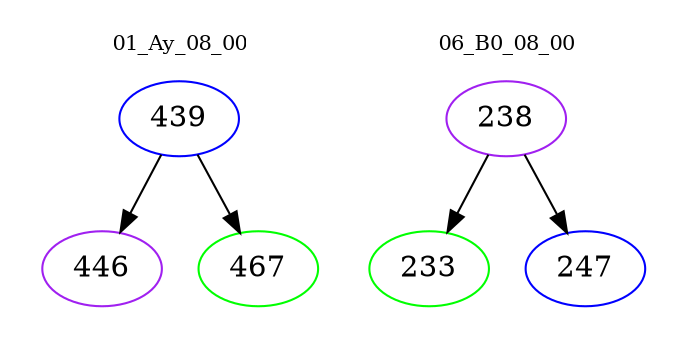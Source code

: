 digraph{
subgraph cluster_0 {
color = white
label = "01_Ay_08_00";
fontsize=10;
T0_439 [label="439", color="blue"]
T0_439 -> T0_446 [color="black"]
T0_446 [label="446", color="purple"]
T0_439 -> T0_467 [color="black"]
T0_467 [label="467", color="green"]
}
subgraph cluster_1 {
color = white
label = "06_B0_08_00";
fontsize=10;
T1_238 [label="238", color="purple"]
T1_238 -> T1_233 [color="black"]
T1_233 [label="233", color="green"]
T1_238 -> T1_247 [color="black"]
T1_247 [label="247", color="blue"]
}
}

